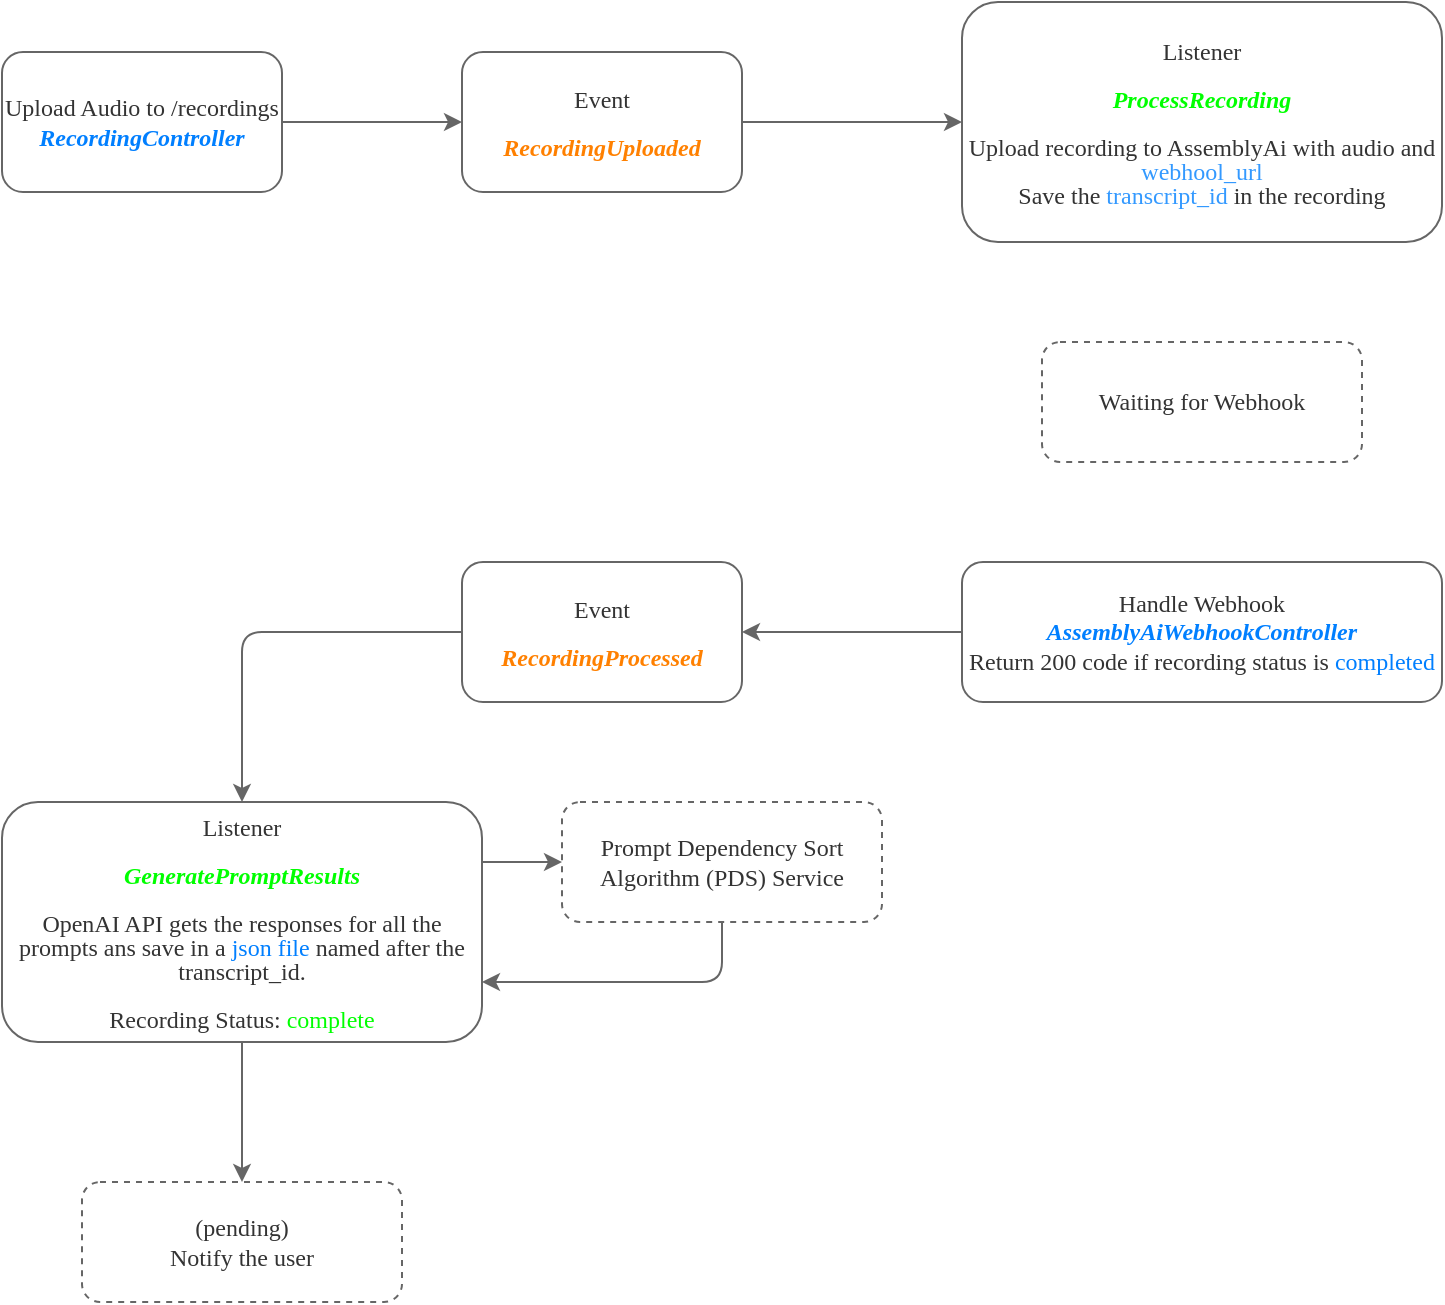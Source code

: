 <mxfile version="21.7.2" type="github">
  <diagram name="Page-1" id="GtU60h7P3xS5F-P468LY">
    <mxGraphModel dx="880" dy="459" grid="1" gridSize="10" guides="1" tooltips="1" connect="1" arrows="1" fold="1" page="1" pageScale="1" pageWidth="850" pageHeight="1100" math="0" shadow="0">
      <root>
        <mxCell id="0" />
        <mxCell id="1" parent="0" />
        <mxCell id="zfRlQrGx6OEHwk2WJLU5-3" value="" style="edgeStyle=orthogonalEdgeStyle;rounded=1;orthogonalLoop=1;jettySize=auto;html=1;strokeColor=#666666;shadow=0;fontSize=12;fontFamily=Poppins;fontSource=https%3A%2F%2Ffonts.googleapis.com%2Fcss%3Ffamily%3DPoppins;" parent="1" source="zfRlQrGx6OEHwk2WJLU5-1" target="zfRlQrGx6OEHwk2WJLU5-2" edge="1">
          <mxGeometry relative="1" as="geometry" />
        </mxCell>
        <mxCell id="zfRlQrGx6OEHwk2WJLU5-1" value="&lt;font color=&quot;#333333&quot; style=&quot;font-size: 12px;&quot;&gt;Upload Audio to /recordings&lt;/font&gt;&lt;br style=&quot;font-size: 12px;&quot;&gt;&lt;i style=&quot;font-size: 12px;&quot;&gt;&lt;b style=&quot;font-size: 12px;&quot;&gt;&lt;font color=&quot;#007fff&quot; style=&quot;font-size: 12px;&quot;&gt;RecordingController&lt;/font&gt;&lt;/b&gt;&lt;/i&gt;" style="rounded=1;whiteSpace=wrap;html=1;strokeColor=#666666;shadow=0;fontSize=12;fontFamily=Poppins;fontSource=https%3A%2F%2Ffonts.googleapis.com%2Fcss%3Ffamily%3DPoppins;" parent="1" vertex="1">
          <mxGeometry x="80" y="145" width="140" height="70" as="geometry" />
        </mxCell>
        <mxCell id="ItOBTFIYhPyKRcPzj6CO-2" value="" style="edgeStyle=orthogonalEdgeStyle;rounded=1;orthogonalLoop=1;jettySize=auto;html=1;strokeColor=#666666;shadow=0;fontSize=12;fontFamily=Poppins;fontSource=https%3A%2F%2Ffonts.googleapis.com%2Fcss%3Ffamily%3DPoppins;" edge="1" parent="1" source="zfRlQrGx6OEHwk2WJLU5-2" target="ItOBTFIYhPyKRcPzj6CO-1">
          <mxGeometry relative="1" as="geometry" />
        </mxCell>
        <mxCell id="zfRlQrGx6OEHwk2WJLU5-2" value="&lt;p style=&quot;line-height: 100%; font-size: 12px;&quot;&gt;&lt;font color=&quot;#333333&quot; style=&quot;font-size: 12px;&quot;&gt;Event&lt;/font&gt;&lt;br style=&quot;font-size: 12px;&quot;&gt;&lt;/p&gt;&lt;p style=&quot;line-height: 100%; font-size: 12px;&quot;&gt;&lt;i style=&quot;font-size: 12px;&quot;&gt;&lt;b style=&quot;font-size: 12px;&quot;&gt;&lt;font color=&quot;#ff8000&quot; style=&quot;font-size: 12px;&quot;&gt;RecordingUploaded&lt;/font&gt;&lt;/b&gt;&lt;/i&gt;&lt;/p&gt;&lt;p style=&quot;font-size: 12px;&quot;&gt;&lt;/p&gt;" style="rounded=1;whiteSpace=wrap;html=1;strokeColor=#666666;shadow=0;fontSize=12;fontFamily=Poppins;fontSource=https%3A%2F%2Ffonts.googleapis.com%2Fcss%3Ffamily%3DPoppins;" parent="1" vertex="1">
          <mxGeometry x="310" y="145" width="140" height="70" as="geometry" />
        </mxCell>
        <mxCell id="ItOBTFIYhPyKRcPzj6CO-6" style="edgeStyle=orthogonalEdgeStyle;rounded=1;orthogonalLoop=1;jettySize=auto;html=1;exitX=0;exitY=0.5;exitDx=0;exitDy=0;entryX=1;entryY=0.5;entryDx=0;entryDy=0;strokeColor=#666666;shadow=0;fontSize=12;fontFamily=Poppins;fontSource=https%3A%2F%2Ffonts.googleapis.com%2Fcss%3Ffamily%3DPoppins;" edge="1" parent="1" source="zfRlQrGx6OEHwk2WJLU5-4" target="ItOBTFIYhPyKRcPzj6CO-5">
          <mxGeometry relative="1" as="geometry" />
        </mxCell>
        <mxCell id="zfRlQrGx6OEHwk2WJLU5-4" value="&lt;font color=&quot;#333333&quot; style=&quot;font-size: 12px;&quot;&gt;Handle Webhook&lt;/font&gt;&lt;br style=&quot;font-size: 12px;&quot;&gt;&lt;font style=&quot;font-size: 12px;&quot;&gt;&lt;font style=&quot;font-weight: bold; font-size: 12px;&quot; color=&quot;#007fff&quot;&gt;&lt;i style=&quot;font-size: 12px;&quot;&gt;AssemblyAiWebhookController&lt;/i&gt;&lt;/font&gt;&lt;br style=&quot;font-size: 12px;&quot;&gt;&lt;font color=&quot;#333333&quot; style=&quot;font-size: 12px;&quot;&gt;Return 200 code if recording status is &lt;/font&gt;&lt;font color=&quot;#007fff&quot; style=&quot;font-size: 12px;&quot;&gt;completed&lt;/font&gt;&lt;br style=&quot;font-size: 12px;&quot;&gt;&lt;/font&gt;" style="rounded=1;whiteSpace=wrap;html=1;strokeColor=#666666;shadow=0;fontSize=12;fontFamily=Poppins;fontSource=https%3A%2F%2Ffonts.googleapis.com%2Fcss%3Ffamily%3DPoppins;" parent="1" vertex="1">
          <mxGeometry x="560" y="400" width="240" height="70" as="geometry" />
        </mxCell>
        <mxCell id="ItOBTFIYhPyKRcPzj6CO-1" value="&lt;p style=&quot;line-height: 100%; font-size: 12px;&quot;&gt;&lt;font color=&quot;#333333&quot; style=&quot;font-size: 12px;&quot;&gt;Listener&lt;/font&gt;&lt;br style=&quot;font-size: 12px;&quot;&gt;&lt;/p&gt;&lt;p style=&quot;line-height: 100%; font-size: 12px;&quot;&gt;&lt;b style=&quot;font-size: 12px;&quot;&gt;&lt;i style=&quot;font-size: 12px;&quot;&gt;&lt;font color=&quot;#00ff00&quot; style=&quot;font-size: 12px;&quot;&gt;ProcessRecording&lt;br style=&quot;font-size: 12px;&quot;&gt;&lt;/font&gt;&lt;/i&gt;&lt;/b&gt;&lt;/p&gt;&lt;p style=&quot;line-height: 100%; font-size: 12px;&quot;&gt;&lt;span style=&quot;background-color: initial; font-size: 12px;&quot;&gt;&lt;font color=&quot;#333333&quot; style=&quot;font-size: 12px;&quot;&gt;Upload recording to AssemblyAi with audio and&lt;/font&gt; &lt;font color=&quot;#3399ff&quot; style=&quot;font-size: 12px;&quot;&gt;webhool_url&lt;/font&gt;&lt;/span&gt;&lt;br style=&quot;font-size: 12px;&quot;&gt;&lt;span style=&quot;background-color: initial; font-size: 12px;&quot;&gt;&lt;font color=&quot;#333333&quot; style=&quot;font-size: 12px;&quot;&gt;Save the&lt;/font&gt; &lt;font color=&quot;#3399ff&quot; style=&quot;font-size: 12px;&quot;&gt;transcript_id&lt;/font&gt; &lt;font color=&quot;#333333&quot; style=&quot;font-size: 12px;&quot;&gt;in the recording&lt;/font&gt;&lt;/span&gt;&lt;br style=&quot;font-size: 12px;&quot;&gt;&lt;/p&gt;&lt;p style=&quot;font-size: 12px;&quot;&gt;&lt;/p&gt;" style="rounded=1;whiteSpace=wrap;html=1;strokeColor=#666666;shadow=0;fontSize=12;fontFamily=Poppins;fontSource=https%3A%2F%2Ffonts.googleapis.com%2Fcss%3Ffamily%3DPoppins;" vertex="1" parent="1">
          <mxGeometry x="560" y="120" width="240" height="120" as="geometry" />
        </mxCell>
        <mxCell id="ItOBTFIYhPyKRcPzj6CO-4" value="&lt;font color=&quot;#333333&quot; style=&quot;font-size: 12px;&quot;&gt;Waiting for Webhook&lt;/font&gt;" style="rounded=1;whiteSpace=wrap;html=1;dashed=1;strokeWidth=1;strokeColor=#666666;shadow=0;fontSize=12;fontFamily=Poppins;fontSource=https%3A%2F%2Ffonts.googleapis.com%2Fcss%3Ffamily%3DPoppins;" vertex="1" parent="1">
          <mxGeometry x="600" y="290" width="160" height="60" as="geometry" />
        </mxCell>
        <mxCell id="ItOBTFIYhPyKRcPzj6CO-8" style="edgeStyle=orthogonalEdgeStyle;rounded=1;orthogonalLoop=1;jettySize=auto;html=1;exitX=0;exitY=0.5;exitDx=0;exitDy=0;entryX=0.5;entryY=0;entryDx=0;entryDy=0;strokeColor=#666666;shadow=0;fontSize=12;fontFamily=Poppins;fontSource=https%3A%2F%2Ffonts.googleapis.com%2Fcss%3Ffamily%3DPoppins;" edge="1" parent="1" source="ItOBTFIYhPyKRcPzj6CO-5" target="ItOBTFIYhPyKRcPzj6CO-7">
          <mxGeometry relative="1" as="geometry" />
        </mxCell>
        <mxCell id="ItOBTFIYhPyKRcPzj6CO-5" value="&lt;p style=&quot;line-height: 100%; font-size: 12px;&quot;&gt;&lt;font color=&quot;#333333&quot; style=&quot;font-size: 12px;&quot;&gt;Event&lt;/font&gt;&lt;br style=&quot;font-size: 12px;&quot;&gt;&lt;/p&gt;&lt;p style=&quot;line-height: 100%; font-size: 12px;&quot;&gt;&lt;font color=&quot;#ff8000&quot; style=&quot;font-size: 12px;&quot;&gt;&lt;b style=&quot;font-size: 12px;&quot;&gt;&lt;i style=&quot;font-size: 12px;&quot;&gt;RecordingProcessed&lt;/i&gt;&lt;/b&gt;&lt;/font&gt;&lt;br style=&quot;font-size: 12px;&quot;&gt;&lt;/p&gt;&lt;p style=&quot;font-size: 12px;&quot;&gt;&lt;/p&gt;" style="rounded=1;whiteSpace=wrap;html=1;strokeColor=#666666;shadow=0;fontSize=12;fontFamily=Poppins;fontSource=https%3A%2F%2Ffonts.googleapis.com%2Fcss%3Ffamily%3DPoppins;" vertex="1" parent="1">
          <mxGeometry x="310" y="400" width="140" height="70" as="geometry" />
        </mxCell>
        <mxCell id="ItOBTFIYhPyKRcPzj6CO-12" style="edgeStyle=orthogonalEdgeStyle;rounded=1;orthogonalLoop=1;jettySize=auto;html=1;exitX=1;exitY=0.25;exitDx=0;exitDy=0;entryX=0;entryY=0.5;entryDx=0;entryDy=0;strokeColor=#666666;shadow=0;fontSize=12;fontFamily=Poppins;fontSource=https%3A%2F%2Ffonts.googleapis.com%2Fcss%3Ffamily%3DPoppins;" edge="1" parent="1" source="ItOBTFIYhPyKRcPzj6CO-7" target="ItOBTFIYhPyKRcPzj6CO-9">
          <mxGeometry relative="1" as="geometry" />
        </mxCell>
        <mxCell id="ItOBTFIYhPyKRcPzj6CO-15" style="edgeStyle=orthogonalEdgeStyle;rounded=0;orthogonalLoop=1;jettySize=auto;html=1;exitX=0.5;exitY=1;exitDx=0;exitDy=0;entryX=0.5;entryY=0;entryDx=0;entryDy=0;strokeColor=#666666;fontSize=12;fontFamily=Poppins;fontSource=https%3A%2F%2Ffonts.googleapis.com%2Fcss%3Ffamily%3DPoppins;" edge="1" parent="1" source="ItOBTFIYhPyKRcPzj6CO-7" target="ItOBTFIYhPyKRcPzj6CO-14">
          <mxGeometry relative="1" as="geometry" />
        </mxCell>
        <mxCell id="ItOBTFIYhPyKRcPzj6CO-7" value="&lt;p style=&quot;line-height: 100%; font-size: 12px;&quot;&gt;&lt;font color=&quot;#333333&quot; style=&quot;font-size: 12px;&quot;&gt;Listener&lt;/font&gt;&lt;br style=&quot;font-size: 12px;&quot;&gt;&lt;/p&gt;&lt;p style=&quot;line-height: 100%; font-size: 12px;&quot;&gt;&lt;i style=&quot;font-size: 12px;&quot;&gt;&lt;font style=&quot;font-size: 12px;&quot; color=&quot;#00ff00&quot;&gt;&lt;b style=&quot;font-size: 12px;&quot;&gt;GeneratePromptResults&lt;/b&gt;&lt;br style=&quot;font-size: 12px;&quot;&gt;&lt;/font&gt;&lt;/i&gt;&lt;/p&gt;&lt;p style=&quot;line-height: 100%; font-size: 12px;&quot;&gt;&lt;font color=&quot;#333333&quot; style=&quot;font-size: 12px;&quot;&gt;OpenAI API gets the responses for all the prompts ans save in a &lt;/font&gt;&lt;font color=&quot;#007fff&quot; style=&quot;font-size: 12px;&quot;&gt;json file&lt;/font&gt;&lt;font color=&quot;#333333&quot; style=&quot;font-size: 12px;&quot;&gt; named after the transcript_id.&lt;/font&gt;&lt;/p&gt;&lt;p style=&quot;line-height: 100%; font-size: 12px;&quot;&gt;&lt;font color=&quot;#333333&quot; style=&quot;font-size: 12px;&quot;&gt;Recording Status:&lt;/font&gt; &lt;font color=&quot;#00ff00&quot; style=&quot;font-size: 12px;&quot;&gt;complete&lt;/font&gt;&lt;/p&gt;&lt;p style=&quot;font-size: 12px;&quot;&gt;&lt;/p&gt;" style="rounded=1;whiteSpace=wrap;html=1;strokeColor=#666666;shadow=0;fontSize=12;fontFamily=Poppins;fontSource=https%3A%2F%2Ffonts.googleapis.com%2Fcss%3Ffamily%3DPoppins;" vertex="1" parent="1">
          <mxGeometry x="80" y="520" width="240" height="120" as="geometry" />
        </mxCell>
        <mxCell id="ItOBTFIYhPyKRcPzj6CO-13" style="orthogonalLoop=1;jettySize=auto;html=1;exitX=0.5;exitY=1;exitDx=0;exitDy=0;entryX=1;entryY=0.75;entryDx=0;entryDy=0;strokeColor=#666666;shadow=0;edgeStyle=orthogonalEdgeStyle;rounded=1;fontSize=12;fontFamily=Poppins;fontSource=https%3A%2F%2Ffonts.googleapis.com%2Fcss%3Ffamily%3DPoppins;" edge="1" parent="1" source="ItOBTFIYhPyKRcPzj6CO-9" target="ItOBTFIYhPyKRcPzj6CO-7">
          <mxGeometry relative="1" as="geometry" />
        </mxCell>
        <mxCell id="ItOBTFIYhPyKRcPzj6CO-9" value="&lt;font color=&quot;#333333&quot; style=&quot;font-size: 12px;&quot;&gt;Prompt Dependency Sort Algorithm (PDS) Service&lt;/font&gt;" style="rounded=1;whiteSpace=wrap;html=1;dashed=1;strokeWidth=1;strokeColor=#666666;shadow=0;fontSize=12;fontFamily=Poppins;fontSource=https%3A%2F%2Ffonts.googleapis.com%2Fcss%3Ffamily%3DPoppins;" vertex="1" parent="1">
          <mxGeometry x="360" y="520" width="160" height="60" as="geometry" />
        </mxCell>
        <mxCell id="ItOBTFIYhPyKRcPzj6CO-14" value="&lt;font color=&quot;#333333&quot; style=&quot;font-size: 12px;&quot;&gt;(pending)&lt;br style=&quot;font-size: 12px;&quot;&gt;Notify the user&lt;/font&gt;" style="rounded=1;whiteSpace=wrap;html=1;dashed=1;strokeWidth=1;strokeColor=#666666;shadow=0;fontSize=12;fontFamily=Poppins;fontSource=https%3A%2F%2Ffonts.googleapis.com%2Fcss%3Ffamily%3DPoppins;" vertex="1" parent="1">
          <mxGeometry x="120" y="710" width="160" height="60" as="geometry" />
        </mxCell>
      </root>
    </mxGraphModel>
  </diagram>
</mxfile>
